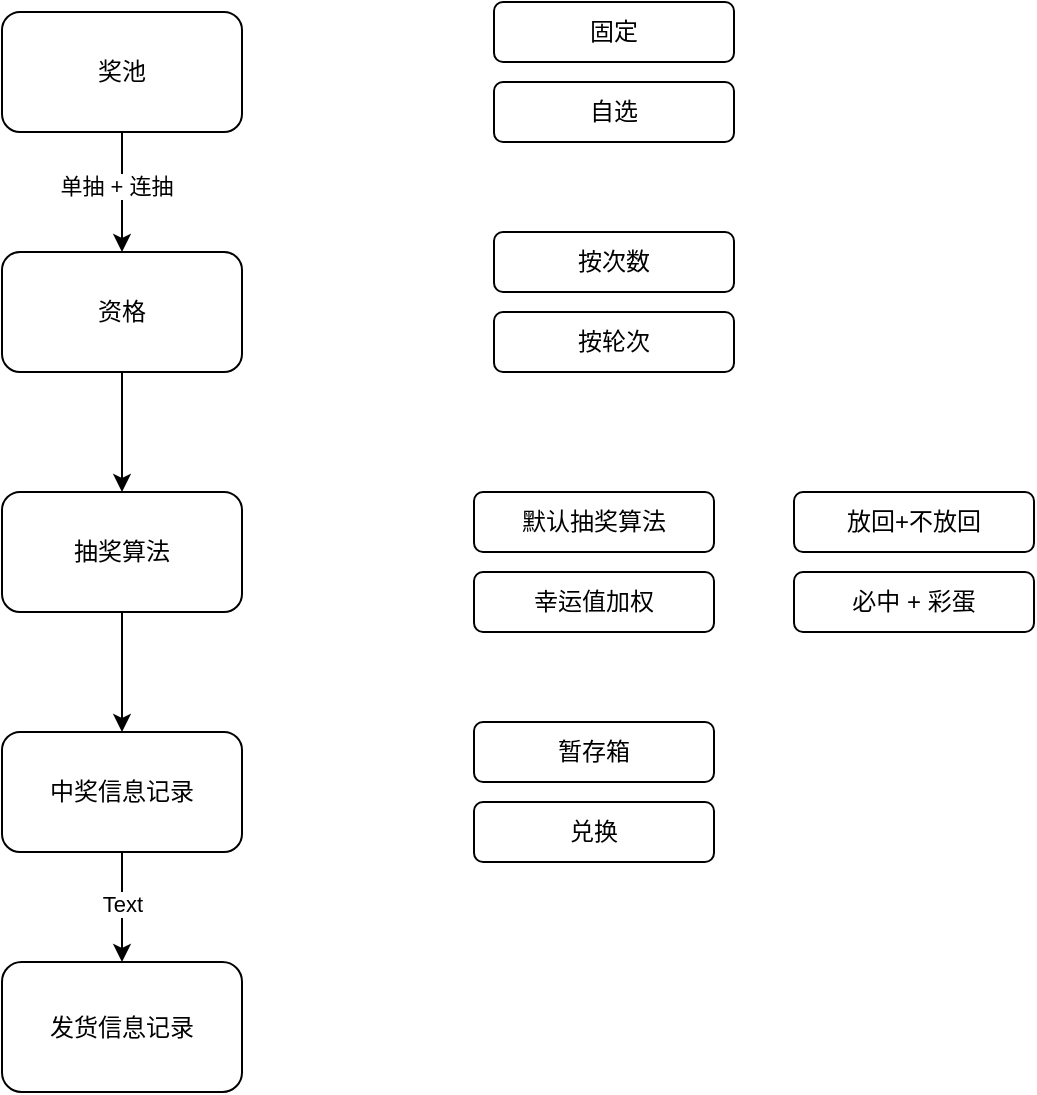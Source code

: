 <mxfile version="21.6.6" type="github">
  <diagram name="第 1 页" id="smDExXXWGO2CVDW4qLr4">
    <mxGraphModel dx="1434" dy="790" grid="1" gridSize="10" guides="1" tooltips="1" connect="1" arrows="1" fold="1" page="1" pageScale="1" pageWidth="827" pageHeight="1169" math="0" shadow="0">
      <root>
        <mxCell id="0" />
        <mxCell id="1" parent="0" />
        <mxCell id="8L-SblneVZm5bputKoWp-19" style="edgeStyle=orthogonalEdgeStyle;rounded=0;orthogonalLoop=1;jettySize=auto;html=1;exitX=0.5;exitY=1;exitDx=0;exitDy=0;" edge="1" parent="1" source="8L-SblneVZm5bputKoWp-1" target="8L-SblneVZm5bputKoWp-6">
          <mxGeometry relative="1" as="geometry" />
        </mxCell>
        <mxCell id="8L-SblneVZm5bputKoWp-24" value="单抽 + 连抽" style="edgeLabel;html=1;align=center;verticalAlign=middle;resizable=0;points=[];" vertex="1" connectable="0" parent="8L-SblneVZm5bputKoWp-19">
          <mxGeometry x="-0.1" y="-3" relative="1" as="geometry">
            <mxPoint as="offset" />
          </mxGeometry>
        </mxCell>
        <mxCell id="8L-SblneVZm5bputKoWp-1" value="奖池" style="rounded=1;whiteSpace=wrap;html=1;" vertex="1" parent="1">
          <mxGeometry x="354" y="80" width="120" height="60" as="geometry" />
        </mxCell>
        <mxCell id="8L-SblneVZm5bputKoWp-5" style="edgeStyle=orthogonalEdgeStyle;rounded=0;orthogonalLoop=1;jettySize=auto;html=1;exitX=0.5;exitY=1;exitDx=0;exitDy=0;" edge="1" parent="1" source="8L-SblneVZm5bputKoWp-2" target="8L-SblneVZm5bputKoWp-3">
          <mxGeometry relative="1" as="geometry" />
        </mxCell>
        <mxCell id="8L-SblneVZm5bputKoWp-2" value="抽奖算法" style="rounded=1;whiteSpace=wrap;html=1;" vertex="1" parent="1">
          <mxGeometry x="354" y="320" width="120" height="60" as="geometry" />
        </mxCell>
        <mxCell id="8L-SblneVZm5bputKoWp-10" style="edgeStyle=orthogonalEdgeStyle;rounded=0;orthogonalLoop=1;jettySize=auto;html=1;exitX=0.5;exitY=1;exitDx=0;exitDy=0;" edge="1" parent="1" source="8L-SblneVZm5bputKoWp-3" target="8L-SblneVZm5bputKoWp-9">
          <mxGeometry relative="1" as="geometry" />
        </mxCell>
        <mxCell id="8L-SblneVZm5bputKoWp-23" value="Text" style="edgeLabel;html=1;align=center;verticalAlign=middle;resizable=0;points=[];" vertex="1" connectable="0" parent="8L-SblneVZm5bputKoWp-10">
          <mxGeometry x="-0.054" relative="1" as="geometry">
            <mxPoint as="offset" />
          </mxGeometry>
        </mxCell>
        <mxCell id="8L-SblneVZm5bputKoWp-3" value="中奖信息记录" style="rounded=1;whiteSpace=wrap;html=1;" vertex="1" parent="1">
          <mxGeometry x="354" y="440" width="120" height="60" as="geometry" />
        </mxCell>
        <mxCell id="8L-SblneVZm5bputKoWp-20" style="edgeStyle=orthogonalEdgeStyle;rounded=0;orthogonalLoop=1;jettySize=auto;html=1;exitX=0.5;exitY=1;exitDx=0;exitDy=0;" edge="1" parent="1" source="8L-SblneVZm5bputKoWp-6" target="8L-SblneVZm5bputKoWp-2">
          <mxGeometry relative="1" as="geometry" />
        </mxCell>
        <mxCell id="8L-SblneVZm5bputKoWp-6" value="资格" style="rounded=1;whiteSpace=wrap;html=1;" vertex="1" parent="1">
          <mxGeometry x="354" y="200" width="120" height="60" as="geometry" />
        </mxCell>
        <mxCell id="8L-SblneVZm5bputKoWp-8" value="幸运值加权" style="rounded=1;whiteSpace=wrap;html=1;" vertex="1" parent="1">
          <mxGeometry x="590" y="360" width="120" height="30" as="geometry" />
        </mxCell>
        <mxCell id="8L-SblneVZm5bputKoWp-9" value="发货信息记录" style="rounded=1;whiteSpace=wrap;html=1;" vertex="1" parent="1">
          <mxGeometry x="354" y="555" width="120" height="65" as="geometry" />
        </mxCell>
        <mxCell id="8L-SblneVZm5bputKoWp-12" value="默认抽奖算法" style="rounded=1;whiteSpace=wrap;html=1;" vertex="1" parent="1">
          <mxGeometry x="590" y="320" width="120" height="30" as="geometry" />
        </mxCell>
        <mxCell id="8L-SblneVZm5bputKoWp-14" value="固定" style="rounded=1;whiteSpace=wrap;html=1;" vertex="1" parent="1">
          <mxGeometry x="600" y="75" width="120" height="30" as="geometry" />
        </mxCell>
        <mxCell id="8L-SblneVZm5bputKoWp-15" value="自选" style="rounded=1;whiteSpace=wrap;html=1;" vertex="1" parent="1">
          <mxGeometry x="600" y="115" width="120" height="30" as="geometry" />
        </mxCell>
        <mxCell id="8L-SblneVZm5bputKoWp-17" value="放回+不放回" style="rounded=1;whiteSpace=wrap;html=1;" vertex="1" parent="1">
          <mxGeometry x="750" y="320" width="120" height="30" as="geometry" />
        </mxCell>
        <mxCell id="8L-SblneVZm5bputKoWp-18" value="必中 + 彩蛋" style="rounded=1;whiteSpace=wrap;html=1;" vertex="1" parent="1">
          <mxGeometry x="750" y="360" width="120" height="30" as="geometry" />
        </mxCell>
        <mxCell id="8L-SblneVZm5bputKoWp-21" value="按次数" style="rounded=1;whiteSpace=wrap;html=1;" vertex="1" parent="1">
          <mxGeometry x="600" y="190" width="120" height="30" as="geometry" />
        </mxCell>
        <mxCell id="8L-SblneVZm5bputKoWp-22" value="按轮次" style="rounded=1;whiteSpace=wrap;html=1;" vertex="1" parent="1">
          <mxGeometry x="600" y="230" width="120" height="30" as="geometry" />
        </mxCell>
        <mxCell id="8L-SblneVZm5bputKoWp-26" value="兑换" style="rounded=1;whiteSpace=wrap;html=1;" vertex="1" parent="1">
          <mxGeometry x="590" y="475" width="120" height="30" as="geometry" />
        </mxCell>
        <mxCell id="8L-SblneVZm5bputKoWp-27" value="暂存箱" style="rounded=1;whiteSpace=wrap;html=1;" vertex="1" parent="1">
          <mxGeometry x="590" y="435" width="120" height="30" as="geometry" />
        </mxCell>
      </root>
    </mxGraphModel>
  </diagram>
</mxfile>
